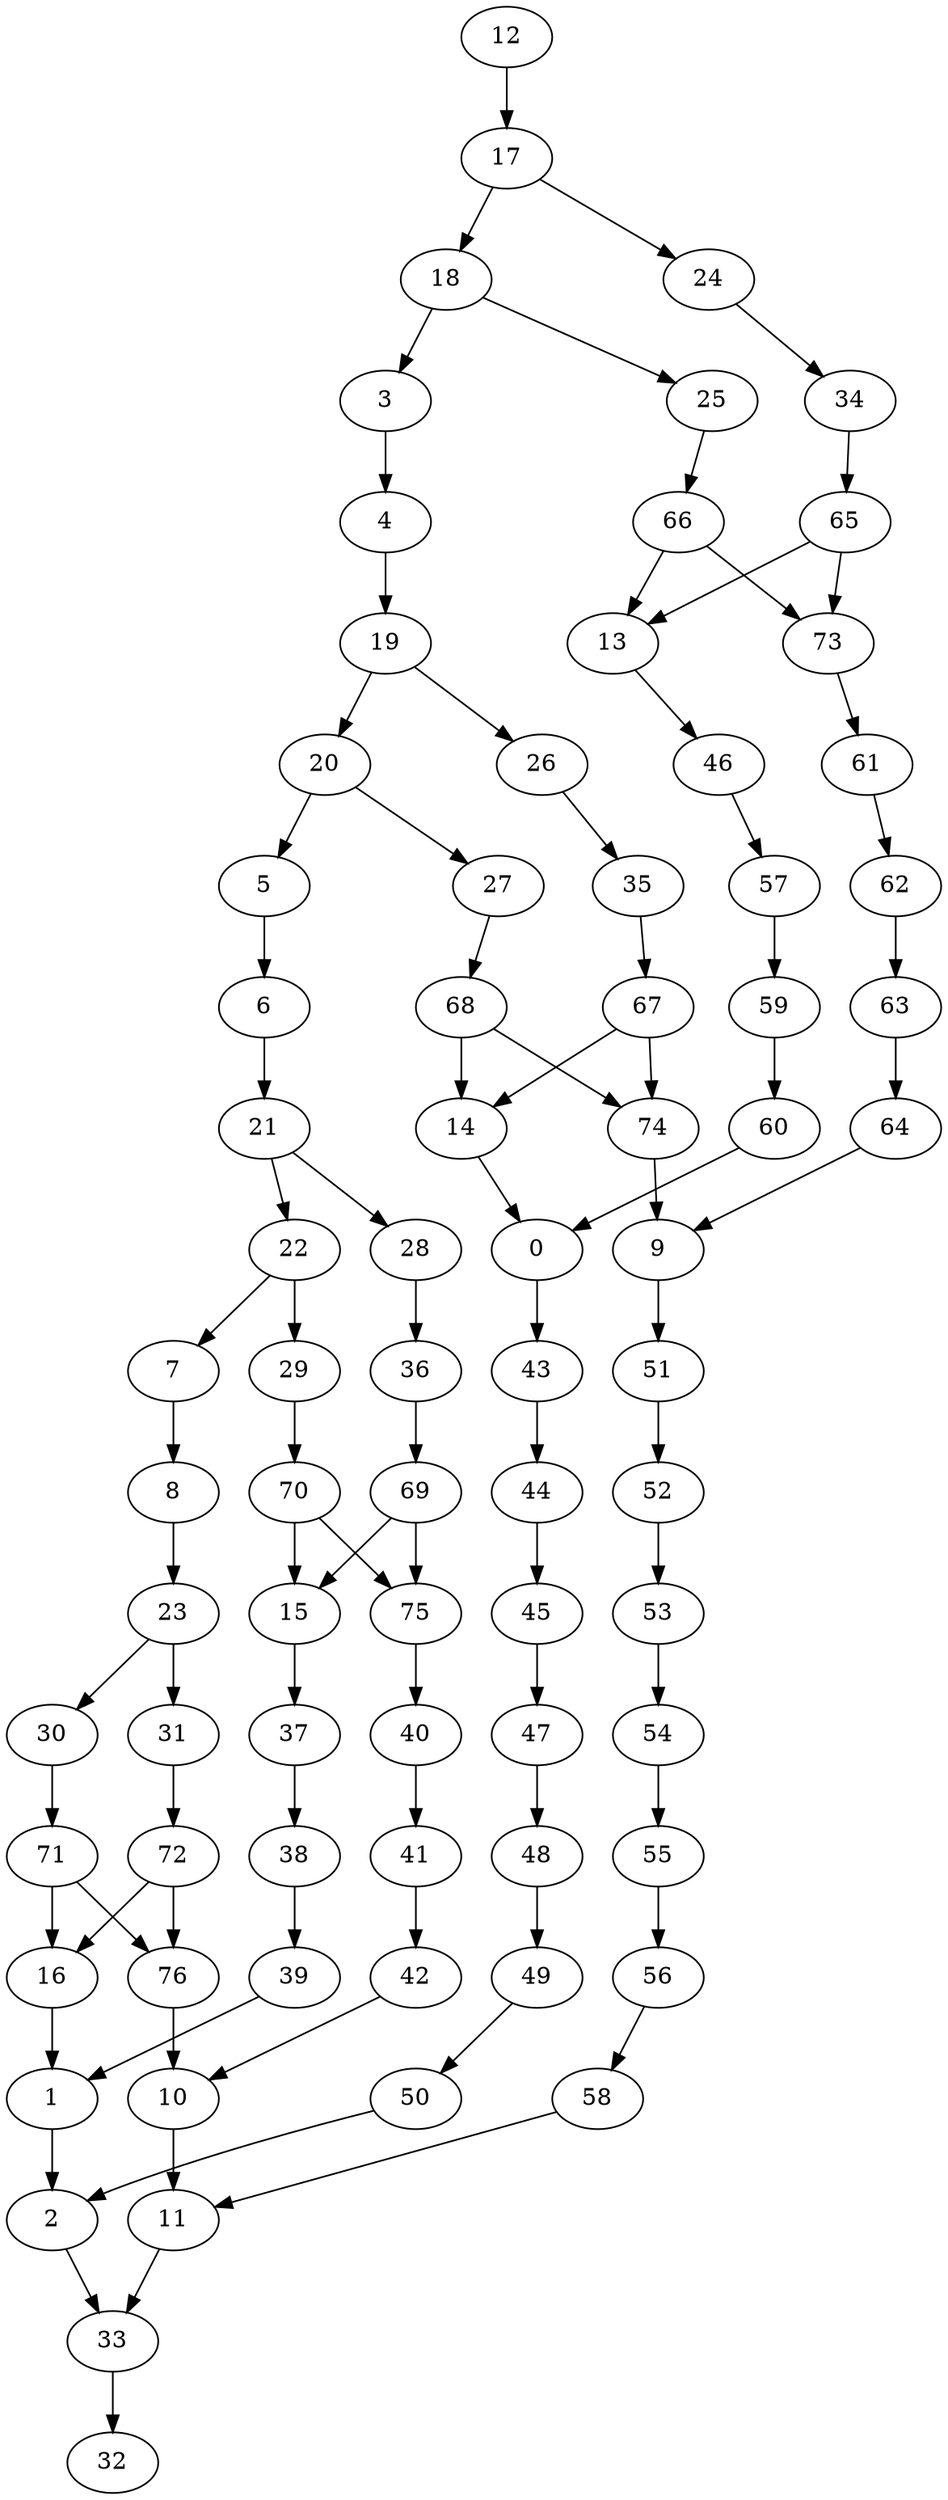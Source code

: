 digraph g {
0;
1;
2;
3;
4;
5;
6;
7;
8;
9;
10;
11;
12;
13;
14;
15;
16;
17;
18;
19;
20;
21;
22;
23;
24;
25;
26;
27;
28;
29;
30;
31;
32;
33;
34;
35;
36;
37;
38;
39;
40;
41;
42;
43;
44;
45;
46;
47;
48;
49;
50;
51;
52;
53;
54;
55;
56;
57;
58;
59;
60;
61;
62;
63;
64;
65;
66;
67;
68;
69;
70;
71;
72;
73;
74;
75;
76;
0 -> 43 [weight=0];
1 -> 2 [weight=1];
2 -> 33 [weight=0];
3 -> 4 [weight=0];
4 -> 19 [weight=0];
5 -> 6 [weight=0];
6 -> 21 [weight=0];
7 -> 8 [weight=0];
8 -> 23 [weight=0];
9 -> 51 [weight=1];
10 -> 11 [weight=0];
11 -> 33 [weight=0];
12 -> 17 [weight=0];
13 -> 46 [weight=0];
14 -> 0 [weight=0];
15 -> 37 [weight=0];
16 -> 1 [weight=0];
17 -> 18 [weight=0];
17 -> 24 [weight=0];
18 -> 25 [weight=0];
18 -> 3 [weight=0];
19 -> 20 [weight=0];
19 -> 26 [weight=0];
20 -> 27 [weight=0];
20 -> 5 [weight=0];
21 -> 22 [weight=0];
21 -> 28 [weight=0];
22 -> 29 [weight=0];
22 -> 7 [weight=0];
23 -> 30 [weight=0];
23 -> 31 [weight=0];
24 -> 34 [weight=0];
25 -> 66 [weight=0];
26 -> 35 [weight=0];
27 -> 68 [weight=0];
28 -> 36 [weight=0];
29 -> 70 [weight=1];
30 -> 71 [weight=0];
31 -> 72 [weight=0];
33 -> 32 [weight=0];
34 -> 65 [weight=0];
35 -> 67 [weight=0];
36 -> 69 [weight=0];
37 -> 38 [weight=0];
38 -> 39 [weight=0];
39 -> 1 [weight=0];
40 -> 41 [weight=0];
41 -> 42 [weight=0];
42 -> 10 [weight=0];
43 -> 44 [weight=0];
44 -> 45 [weight=0];
45 -> 47 [weight=1];
46 -> 57 [weight=0];
47 -> 48 [weight=0];
48 -> 49 [weight=0];
49 -> 50 [weight=0];
50 -> 2 [weight=0];
51 -> 52 [weight=0];
52 -> 53 [weight=0];
53 -> 54 [weight=0];
54 -> 55 [weight=0];
55 -> 56 [weight=0];
56 -> 58 [weight=0];
57 -> 59 [weight=0];
58 -> 11 [weight=0];
59 -> 60 [weight=0];
60 -> 0 [weight=0];
61 -> 62 [weight=0];
62 -> 63 [weight=0];
63 -> 64 [weight=0];
64 -> 9 [weight=0];
65 -> 13 [weight=0];
65 -> 73 [weight=0];
66 -> 13 [weight=0];
66 -> 73 [weight=0];
67 -> 14 [weight=0];
67 -> 74 [weight=0];
68 -> 74 [weight=0];
68 -> 14 [weight=1];
69 -> 15 [weight=0];
69 -> 75 [weight=0];
70 -> 75 [weight=0];
70 -> 15 [weight=0];
71 -> 76 [weight=0];
71 -> 16 [weight=0];
72 -> 76 [weight=0];
72 -> 16 [weight=0];
73 -> 61 [weight=0];
74 -> 9 [weight=0];
75 -> 40 [weight=0];
76 -> 10 [weight=0];
}
